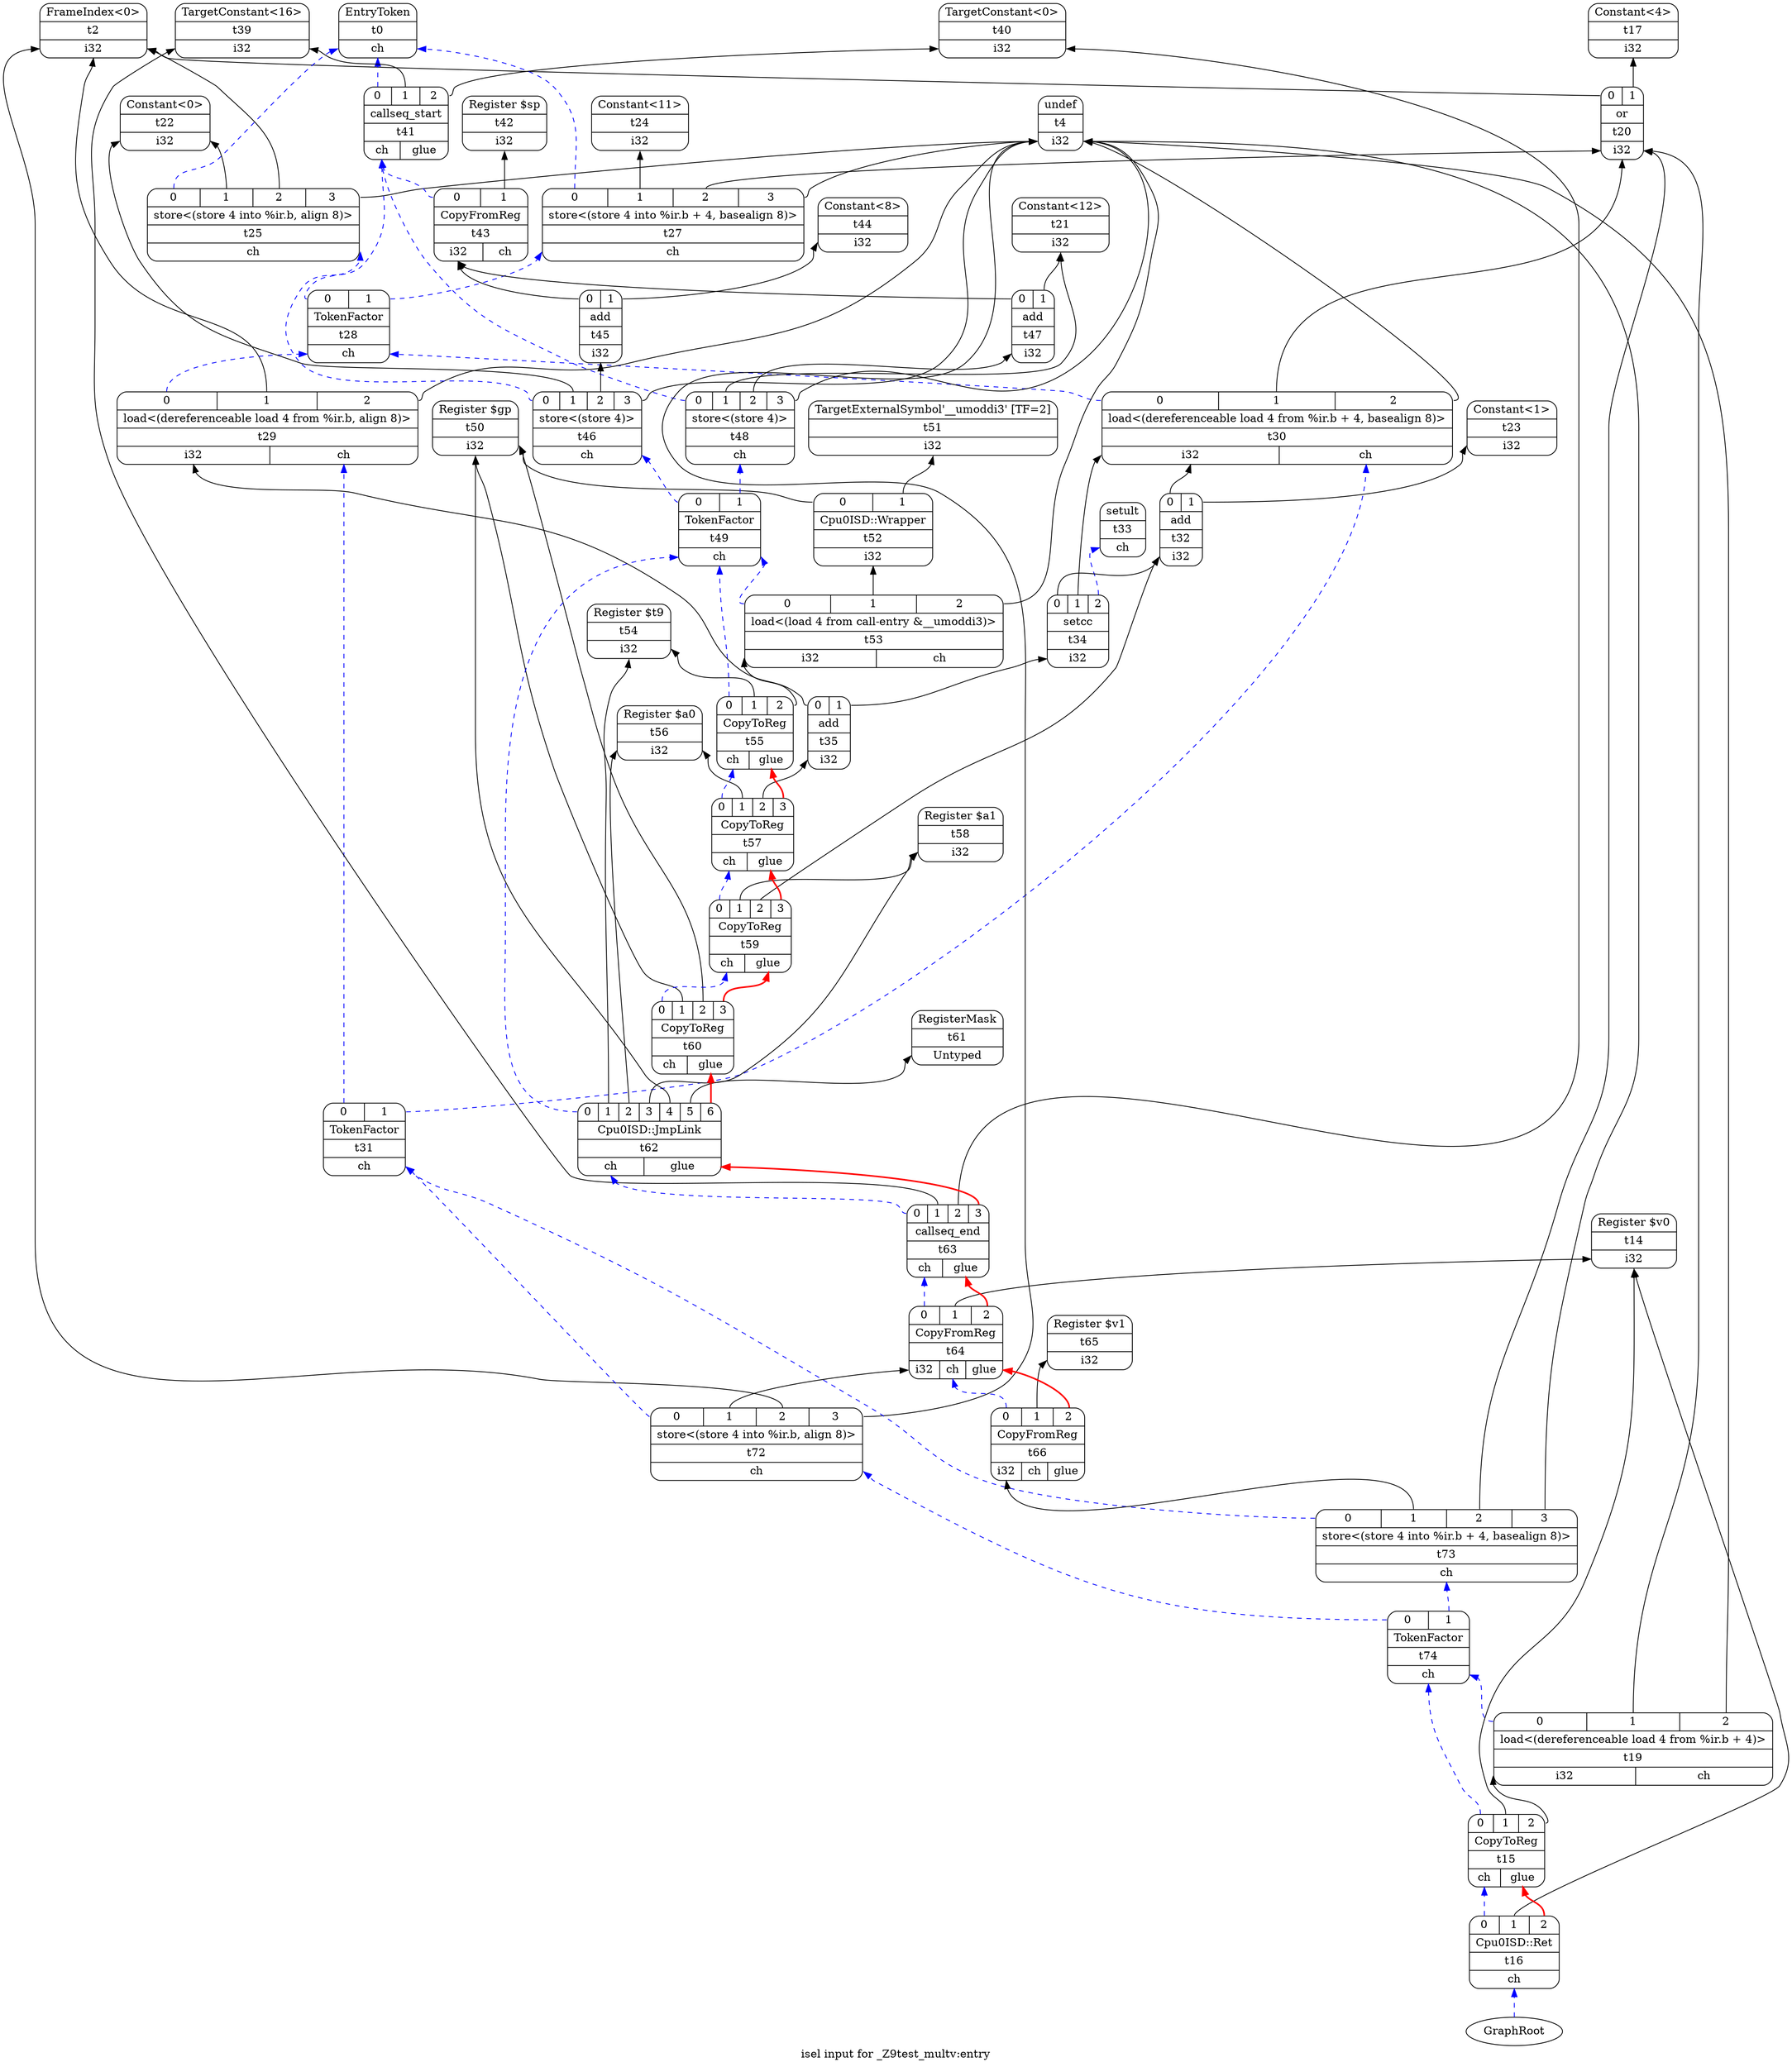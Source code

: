 digraph "isel input for _Z9test_multv:entry" {
	rankdir="BT";
	label="isel input for _Z9test_multv:entry";

	Node0x139e06e38 [shape=record,shape=Mrecord,label="{EntryToken|t0|{<d0>ch}}"];
	Node0x13a059a68 [shape=record,shape=Mrecord,label="{FrameIndex\<0\>|t2|{<d0>i32}}"];
	Node0x13a059b38 [shape=record,shape=Mrecord,label="{undef|t4|{<d0>i32}}"];
	Node0x13a059f48 [shape=record,shape=Mrecord,label="{Register $v0|t14|{<d0>i32}}"];
	Node0x13a059ad0 [shape=record,shape=Mrecord,label="{Constant\<4\>|t17|{<d0>i32}}"];
	Node0x13a05a080 [shape=record,shape=Mrecord,label="{Constant\<12\>|t21|{<d0>i32}}"];
	Node0x13a059ee0 [shape=record,shape=Mrecord,label="{Constant\<0\>|t22|{<d0>i32}}"];
	Node0x13a05a150 [shape=record,shape=Mrecord,label="{Constant\<1\>|t23|{<d0>i32}}"];
	Node0x13a05a1b8 [shape=record,shape=Mrecord,label="{Constant\<11\>|t24|{<d0>i32}}"];
	Node0x13a05a560 [shape=record,shape=Mrecord,label="{setult|t33|{<d0>ch}}"];
	Node0x13a05a7d0 [shape=record,shape=Mrecord,label="{TargetConstant\<16\>|t39|{<d0>i32}}"];
	Node0x13a05a838 [shape=record,shape=Mrecord,label="{TargetConstant\<0\>|t40|{<d0>i32}}"];
	Node0x13a05a908 [shape=record,shape=Mrecord,label="{Register $sp|t42|{<d0>i32}}"];
	Node0x13a05ea00 [shape=record,shape=Mrecord,label="{Constant\<8\>|t44|{<d0>i32}}"];
	Node0x13a05ec70 [shape=record,shape=Mrecord,label="{Register $gp|t50|{<d0>i32}}"];
	Node0x13a05ecd8 [shape=record,shape=Mrecord,label="{TargetExternalSymbol'__umoddi3' [TF=2]|t51|{<d0>i32}}"];
	Node0x13a05ee10 [shape=record,shape=Mrecord,label="{Register $t9|t54|{<d0>i32}}"];
	Node0x13a05eee0 [shape=record,shape=Mrecord,label="{Register $a0|t56|{<d0>i32}}"];
	Node0x13a05efb0 [shape=record,shape=Mrecord,label="{Register $a1|t58|{<d0>i32}}"];
	Node0x13a05f0e8 [shape=record,shape=Mrecord,label="{RegisterMask|t61|{<d0>Untyped}}"];
	Node0x13a05f288 [shape=record,shape=Mrecord,label="{Register $v1|t65|{<d0>i32}}"];
	Node0x13a059e78 [shape=record,shape=Mrecord,label="{{<s0>0|<s1>1}|or|t20|{<d0>i32}}"];
	Node0x13a059e78:s0 -> Node0x13a059a68:d0;
	Node0x13a059e78:s1 -> Node0x13a059ad0:d0;
	Node0x13a05a220 [shape=record,shape=Mrecord,label="{{<s0>0|<s1>1|<s2>2|<s3>3}|store\<(store 4 into %ir.b, align 8)\>|t25|{<d0>ch}}"];
	Node0x13a05a220:s0 -> Node0x139e06e38:d0[color=blue,style=dashed];
	Node0x13a05a220:s1 -> Node0x13a059ee0:d0;
	Node0x13a05a220:s2 -> Node0x13a059a68:d0;
	Node0x13a05a220:s3 -> Node0x13a059b38:d0;
	Node0x13a05a8a0 [shape=record,shape=Mrecord,label="{{<s0>0|<s1>1|<s2>2}|callseq_start|t41|{<d0>ch|<d1>glue}}"];
	Node0x13a05a8a0:s0 -> Node0x139e06e38:d0[color=blue,style=dashed];
	Node0x13a05a8a0:s1 -> Node0x13a05a7d0:d0;
	Node0x13a05a8a0:s2 -> Node0x13a05a838:d0;
	Node0x13a05ed40 [shape=record,shape=Mrecord,label="{{<s0>0|<s1>1}|Cpu0ISD::Wrapper|t52|{<d0>i32}}"];
	Node0x13a05ed40:s0 -> Node0x13a05ec70:d0;
	Node0x13a05ed40:s1 -> Node0x13a05ecd8:d0;
	Node0x13a05a2f0 [shape=record,shape=Mrecord,label="{{<s0>0|<s1>1|<s2>2|<s3>3}|store\<(store 4 into %ir.b + 4, basealign 8)\>|t27|{<d0>ch}}"];
	Node0x13a05a2f0:s0 -> Node0x139e06e38:d0[color=blue,style=dashed];
	Node0x13a05a2f0:s1 -> Node0x13a05a1b8:d0;
	Node0x13a05a2f0:s2 -> Node0x13a059e78:d0;
	Node0x13a05a2f0:s3 -> Node0x13a059b38:d0;
	Node0x13a05a970 [shape=record,shape=Mrecord,label="{{<s0>0|<s1>1}|CopyFromReg|t43|{<d0>i32|<d1>ch}}"];
	Node0x13a05a970:s0 -> Node0x13a05a8a0:d0[color=blue,style=dashed];
	Node0x13a05a970:s1 -> Node0x13a05a908:d0;
	Node0x13a05a358 [shape=record,shape=Mrecord,label="{{<s0>0|<s1>1}|TokenFactor|t28|{<d0>ch}}"];
	Node0x13a05a358:s0 -> Node0x13a05a220:d0[color=blue,style=dashed];
	Node0x13a05a358:s1 -> Node0x13a05a2f0:d0[color=blue,style=dashed];
	Node0x13a05eb38 [shape=record,shape=Mrecord,label="{{<s0>0|<s1>1}|add|t47|{<d0>i32}}"];
	Node0x13a05eb38:s0 -> Node0x13a05a970:d0;
	Node0x13a05eb38:s1 -> Node0x13a05a080:d0;
	Node0x13a05ea68 [shape=record,shape=Mrecord,label="{{<s0>0|<s1>1}|add|t45|{<d0>i32}}"];
	Node0x13a05ea68:s0 -> Node0x13a05a970:d0;
	Node0x13a05ea68:s1 -> Node0x13a05ea00:d0;
	Node0x13a05a428 [shape=record,shape=Mrecord,label="{{<s0>0|<s1>1|<s2>2}|load\<(dereferenceable load 4 from %ir.b + 4, basealign 8)\>|t30|{<d0>i32|<d1>ch}}"];
	Node0x13a05a428:s0 -> Node0x13a05a358:d0[color=blue,style=dashed];
	Node0x13a05a428:s1 -> Node0x13a059e78:d0;
	Node0x13a05a428:s2 -> Node0x13a059b38:d0;
	Node0x13a05a3c0 [shape=record,shape=Mrecord,label="{{<s0>0|<s1>1|<s2>2}|load\<(dereferenceable load 4 from %ir.b, align 8)\>|t29|{<d0>i32|<d1>ch}}"];
	Node0x13a05a3c0:s0 -> Node0x13a05a358:d0[color=blue,style=dashed];
	Node0x13a05a3c0:s1 -> Node0x13a059a68:d0;
	Node0x13a05a3c0:s2 -> Node0x13a059b38:d0;
	Node0x13a05eba0 [shape=record,shape=Mrecord,label="{{<s0>0|<s1>1|<s2>2|<s3>3}|store\<(store 4)\>|t48|{<d0>ch}}"];
	Node0x13a05eba0:s0 -> Node0x13a05a8a0:d0[color=blue,style=dashed];
	Node0x13a05eba0:s1 -> Node0x13a05a080:d0;
	Node0x13a05eba0:s2 -> Node0x13a05eb38:d0;
	Node0x13a05eba0:s3 -> Node0x13a059b38:d0;
	Node0x13a05ead0 [shape=record,shape=Mrecord,label="{{<s0>0|<s1>1|<s2>2|<s3>3}|store\<(store 4)\>|t46|{<d0>ch}}"];
	Node0x13a05ead0:s0 -> Node0x13a05a8a0:d0[color=blue,style=dashed];
	Node0x13a05ead0:s1 -> Node0x13a059ee0:d0;
	Node0x13a05ead0:s2 -> Node0x13a05ea68:d0;
	Node0x13a05ead0:s3 -> Node0x13a059b38:d0;
	Node0x13a05a4f8 [shape=record,shape=Mrecord,label="{{<s0>0|<s1>1}|add|t32|{<d0>i32}}"];
	Node0x13a05a4f8:s0 -> Node0x13a05a428:d0;
	Node0x13a05a4f8:s1 -> Node0x13a05a150:d0;
	Node0x13a05a490 [shape=record,shape=Mrecord,label="{{<s0>0|<s1>1}|TokenFactor|t31|{<d0>ch}}"];
	Node0x13a05a490:s0 -> Node0x13a05a3c0:d1[color=blue,style=dashed];
	Node0x13a05a490:s1 -> Node0x13a05a428:d1[color=blue,style=dashed];
	Node0x13a05ec08 [shape=record,shape=Mrecord,label="{{<s0>0|<s1>1}|TokenFactor|t49|{<d0>ch}}"];
	Node0x13a05ec08:s0 -> Node0x13a05ead0:d0[color=blue,style=dashed];
	Node0x13a05ec08:s1 -> Node0x13a05eba0:d0[color=blue,style=dashed];
	Node0x13a05a5c8 [shape=record,shape=Mrecord,label="{{<s0>0|<s1>1|<s2>2}|setcc|t34|{<d0>i32}}"];
	Node0x13a05a5c8:s0 -> Node0x13a05a4f8:d0;
	Node0x13a05a5c8:s1 -> Node0x13a05a428:d0;
	Node0x13a05a5c8:s2 -> Node0x13a05a560:d0[color=blue,style=dashed];
	Node0x13a05eda8 [shape=record,shape=Mrecord,label="{{<s0>0|<s1>1|<s2>2}|load\<(load 4 from call-entry &__umoddi3)\>|t53|{<d0>i32|<d1>ch}}"];
	Node0x13a05eda8:s0 -> Node0x13a05ec08:d0[color=blue,style=dashed];
	Node0x13a05eda8:s1 -> Node0x13a05ed40:d0;
	Node0x13a05eda8:s2 -> Node0x13a059b38:d0;
	Node0x13a05a630 [shape=record,shape=Mrecord,label="{{<s0>0|<s1>1}|add|t35|{<d0>i32}}"];
	Node0x13a05a630:s0 -> Node0x13a05a3c0:d0;
	Node0x13a05a630:s1 -> Node0x13a05a5c8:d0;
	Node0x13a05ee78 [shape=record,shape=Mrecord,label="{{<s0>0|<s1>1|<s2>2}|CopyToReg|t55|{<d0>ch|<d1>glue}}"];
	Node0x13a05ee78:s0 -> Node0x13a05ec08:d0[color=blue,style=dashed];
	Node0x13a05ee78:s1 -> Node0x13a05ee10:d0;
	Node0x13a05ee78:s2 -> Node0x13a05eda8:d0;
	Node0x13a05ef48 [shape=record,shape=Mrecord,label="{{<s0>0|<s1>1|<s2>2|<s3>3}|CopyToReg|t57|{<d0>ch|<d1>glue}}"];
	Node0x13a05ef48:s0 -> Node0x13a05ee78:d0[color=blue,style=dashed];
	Node0x13a05ef48:s1 -> Node0x13a05eee0:d0;
	Node0x13a05ef48:s2 -> Node0x13a05a630:d0;
	Node0x13a05ef48:s3 -> Node0x13a05ee78:d1[color=red,style=bold];
	Node0x13a05f018 [shape=record,shape=Mrecord,label="{{<s0>0|<s1>1|<s2>2|<s3>3}|CopyToReg|t59|{<d0>ch|<d1>glue}}"];
	Node0x13a05f018:s0 -> Node0x13a05ef48:d0[color=blue,style=dashed];
	Node0x13a05f018:s1 -> Node0x13a05efb0:d0;
	Node0x13a05f018:s2 -> Node0x13a05a4f8:d0;
	Node0x13a05f018:s3 -> Node0x13a05ef48:d1[color=red,style=bold];
	Node0x13a05f080 [shape=record,shape=Mrecord,label="{{<s0>0|<s1>1|<s2>2|<s3>3}|CopyToReg|t60|{<d0>ch|<d1>glue}}"];
	Node0x13a05f080:s0 -> Node0x13a05f018:d0[color=blue,style=dashed];
	Node0x13a05f080:s1 -> Node0x13a05ec70:d0;
	Node0x13a05f080:s2 -> Node0x13a05ec70:d0;
	Node0x13a05f080:s3 -> Node0x13a05f018:d1[color=red,style=bold];
	Node0x13a05f150 [shape=record,shape=Mrecord,label="{{<s0>0|<s1>1|<s2>2|<s3>3|<s4>4|<s5>5|<s6>6}|Cpu0ISD::JmpLink|t62|{<d0>ch|<d1>glue}}"];
	Node0x13a05f150:s0 -> Node0x13a05ec08:d0[color=blue,style=dashed];
	Node0x13a05f150:s1 -> Node0x13a05ee10:d0;
	Node0x13a05f150:s2 -> Node0x13a05eee0:d0;
	Node0x13a05f150:s3 -> Node0x13a05efb0:d0;
	Node0x13a05f150:s4 -> Node0x13a05ec70:d0;
	Node0x13a05f150:s5 -> Node0x13a05f0e8:d0;
	Node0x13a05f150:s6 -> Node0x13a05f080:d1[color=red,style=bold];
	Node0x13a05f1b8 [shape=record,shape=Mrecord,label="{{<s0>0|<s1>1|<s2>2|<s3>3}|callseq_end|t63|{<d0>ch|<d1>glue}}"];
	Node0x13a05f1b8:s0 -> Node0x13a05f150:d0[color=blue,style=dashed];
	Node0x13a05f1b8:s1 -> Node0x13a05a7d0:d0;
	Node0x13a05f1b8:s2 -> Node0x13a05a838:d0;
	Node0x13a05f1b8:s3 -> Node0x13a05f150:d1[color=red,style=bold];
	Node0x13a05f220 [shape=record,shape=Mrecord,label="{{<s0>0|<s1>1|<s2>2}|CopyFromReg|t64|{<d0>i32|<d1>ch|<d2>glue}}"];
	Node0x13a05f220:s0 -> Node0x13a05f1b8:d0[color=blue,style=dashed];
	Node0x13a05f220:s1 -> Node0x13a059f48:d0;
	Node0x13a05f220:s2 -> Node0x13a05f1b8:d1[color=red,style=bold];
	Node0x13a05f560 [shape=record,shape=Mrecord,label="{{<s0>0|<s1>1|<s2>2|<s3>3}|store\<(store 4 into %ir.b, align 8)\>|t72|{<d0>ch}}"];
	Node0x13a05f560:s0 -> Node0x13a05a490:d0[color=blue,style=dashed];
	Node0x13a05f560:s1 -> Node0x13a05f220:d0;
	Node0x13a05f560:s2 -> Node0x13a059a68:d0;
	Node0x13a05f560:s3 -> Node0x13a059b38:d0;
	Node0x13a05f2f0 [shape=record,shape=Mrecord,label="{{<s0>0|<s1>1|<s2>2}|CopyFromReg|t66|{<d0>i32|<d1>ch|<d2>glue}}"];
	Node0x13a05f2f0:s0 -> Node0x13a05f220:d1[color=blue,style=dashed];
	Node0x13a05f2f0:s1 -> Node0x13a05f288:d0;
	Node0x13a05f2f0:s2 -> Node0x13a05f220:d2[color=red,style=bold];
	Node0x13a05f5c8 [shape=record,shape=Mrecord,label="{{<s0>0|<s1>1|<s2>2|<s3>3}|store\<(store 4 into %ir.b + 4, basealign 8)\>|t73|{<d0>ch}}"];
	Node0x13a05f5c8:s0 -> Node0x13a05a490:d0[color=blue,style=dashed];
	Node0x13a05f5c8:s1 -> Node0x13a05f2f0:d0;
	Node0x13a05f5c8:s2 -> Node0x13a059e78:d0;
	Node0x13a05f5c8:s3 -> Node0x13a059b38:d0;
	Node0x13a05f630 [shape=record,shape=Mrecord,label="{{<s0>0|<s1>1}|TokenFactor|t74|{<d0>ch}}"];
	Node0x13a05f630:s0 -> Node0x13a05f560:d0[color=blue,style=dashed];
	Node0x13a05f630:s1 -> Node0x13a05f5c8:d0[color=blue,style=dashed];
	Node0x13a05a0e8 [shape=record,shape=Mrecord,label="{{<s0>0|<s1>1|<s2>2}|load\<(dereferenceable load 4 from %ir.b + 4)\>|t19|{<d0>i32|<d1>ch}}"];
	Node0x13a05a0e8:s0 -> Node0x13a05f630:d0[color=blue,style=dashed];
	Node0x13a05a0e8:s1 -> Node0x13a059e78:d0;
	Node0x13a05a0e8:s2 -> Node0x13a059b38:d0;
	Node0x13a059fb0 [shape=record,shape=Mrecord,label="{{<s0>0|<s1>1|<s2>2}|CopyToReg|t15|{<d0>ch|<d1>glue}}"];
	Node0x13a059fb0:s0 -> Node0x13a05f630:d0[color=blue,style=dashed];
	Node0x13a059fb0:s1 -> Node0x13a059f48:d0;
	Node0x13a059fb0:s2 -> Node0x13a05a0e8:d0;
	Node0x13a05a018 [shape=record,shape=Mrecord,label="{{<s0>0|<s1>1|<s2>2}|Cpu0ISD::Ret|t16|{<d0>ch}}"];
	Node0x13a05a018:s0 -> Node0x13a059fb0:d0[color=blue,style=dashed];
	Node0x13a05a018:s1 -> Node0x13a059f48:d0;
	Node0x13a05a018:s2 -> Node0x13a059fb0:d1[color=red,style=bold];
	Node0x0[ plaintext=circle, label ="GraphRoot"];
	Node0x0 -> Node0x13a05a018:d0[color=blue,style=dashed];
}
